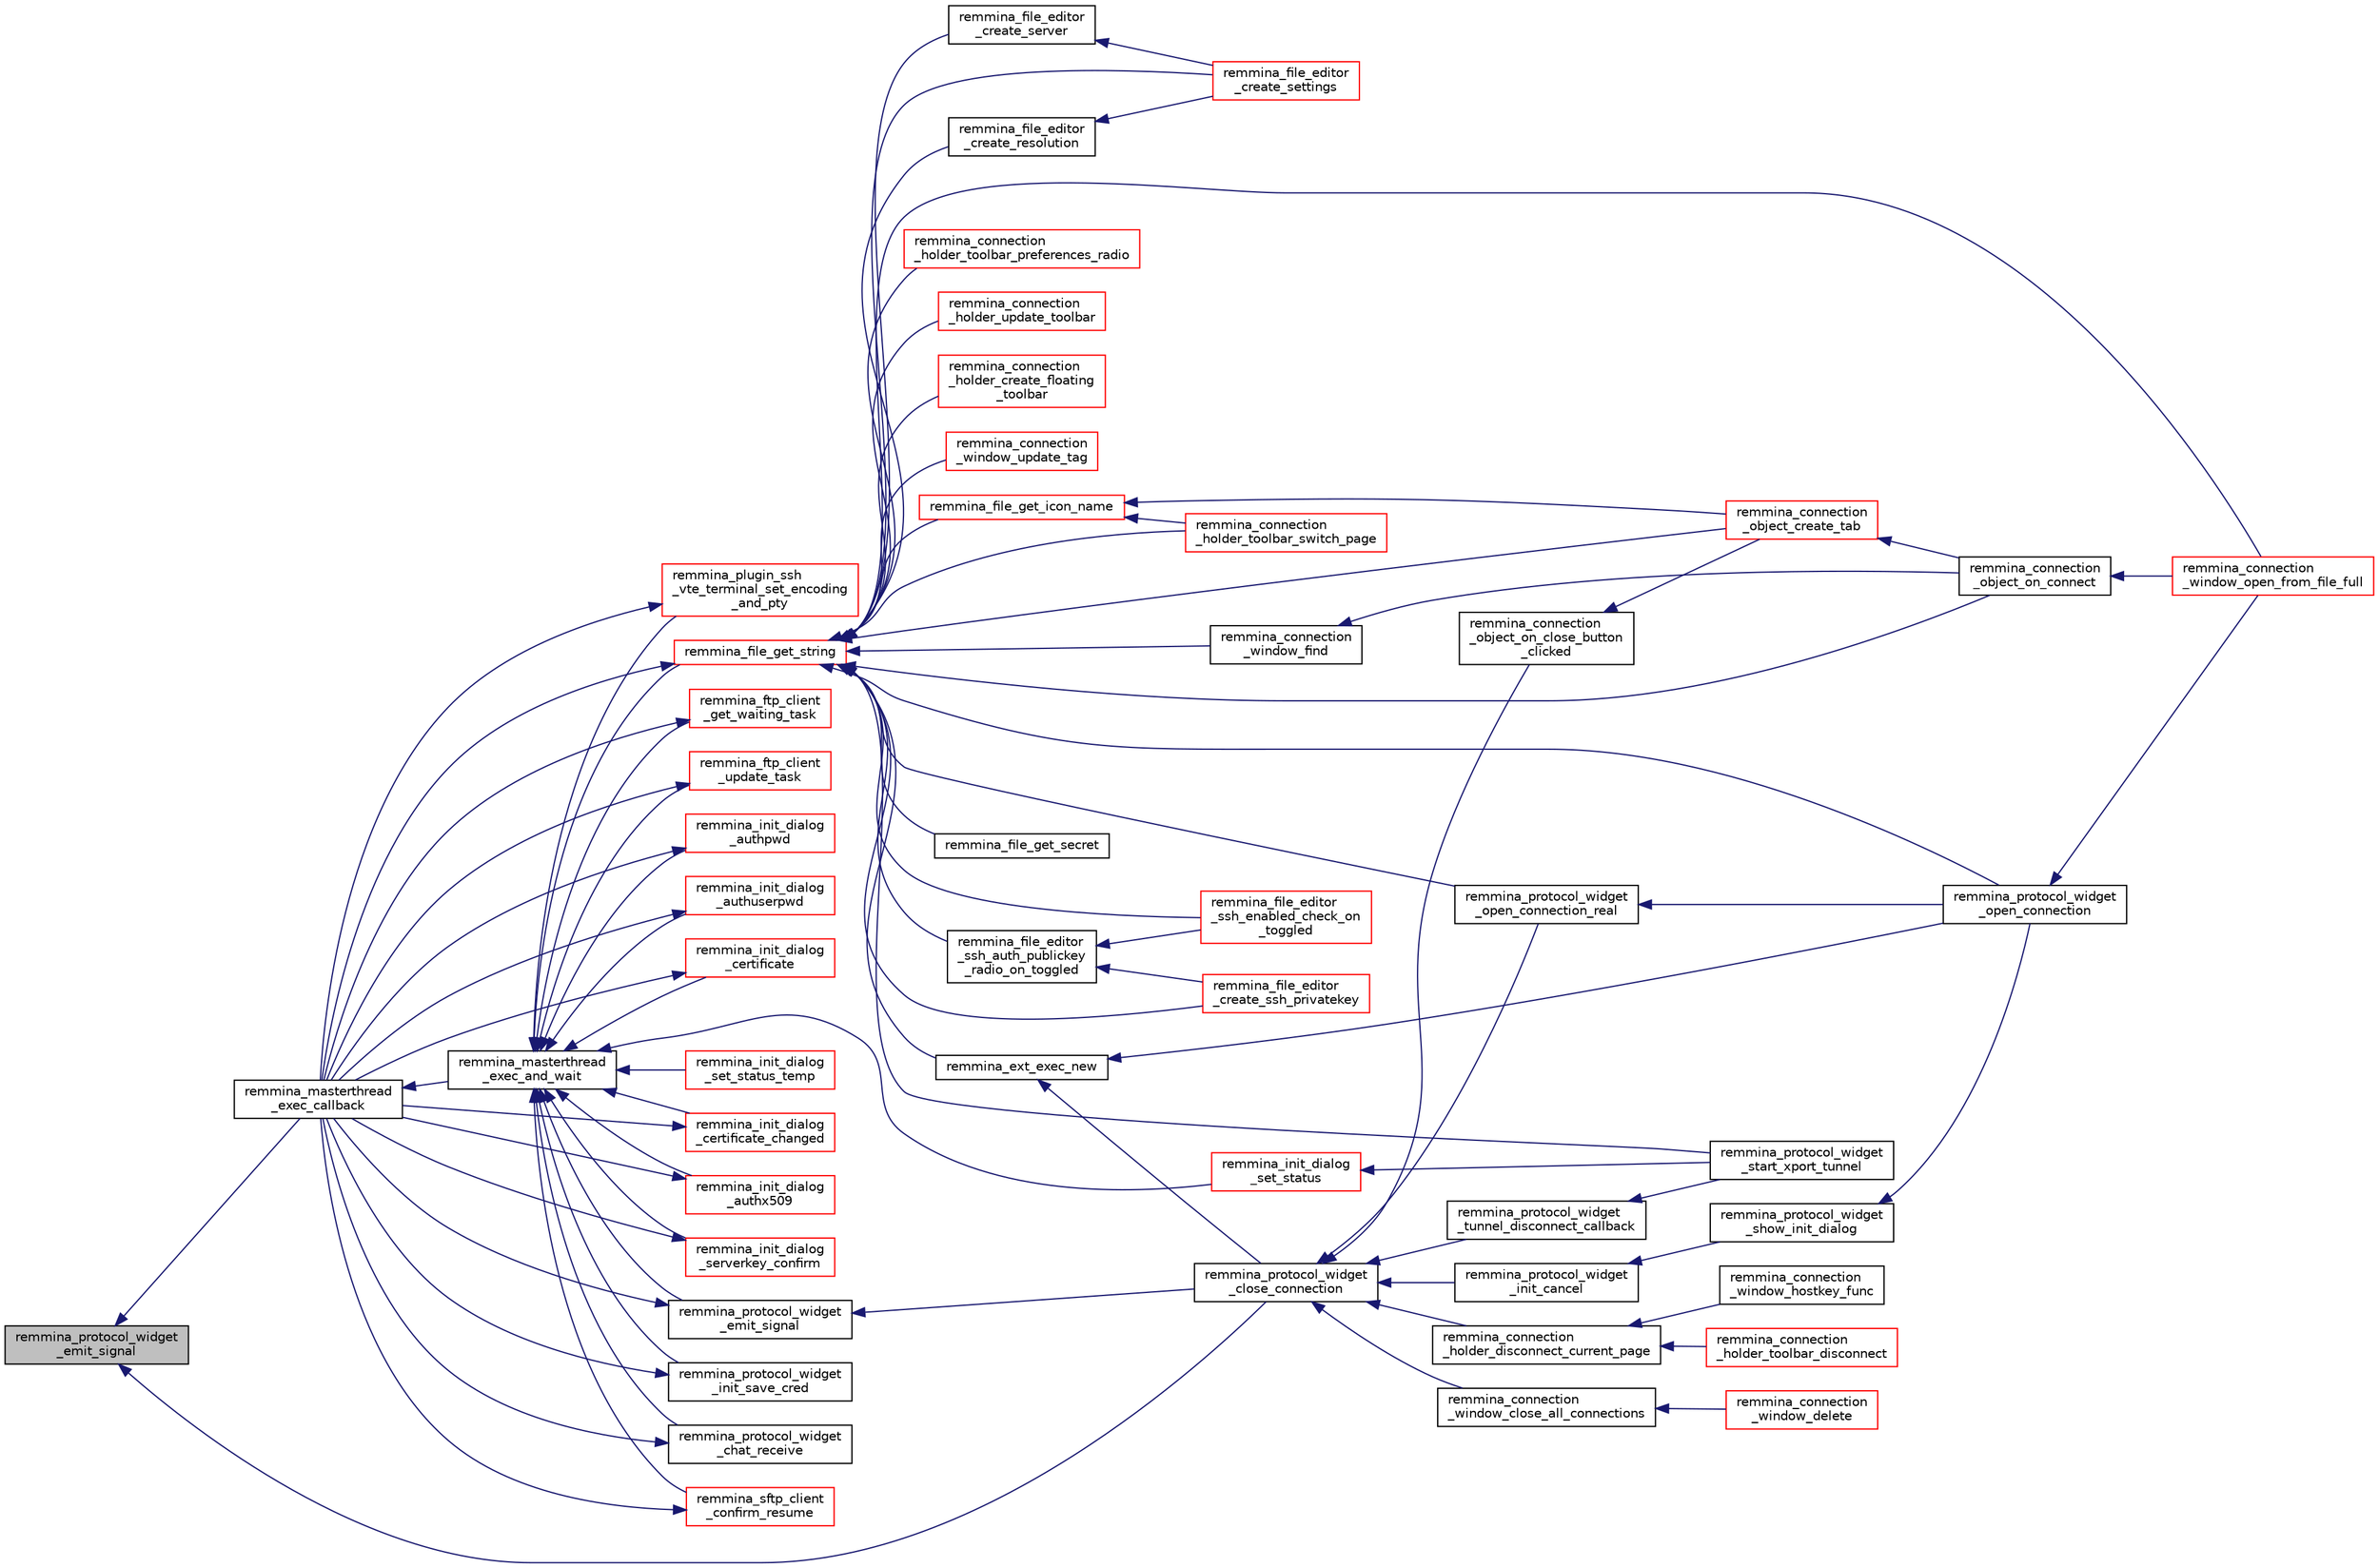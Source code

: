 digraph "remmina_protocol_widget_emit_signal"
{
  edge [fontname="Helvetica",fontsize="10",labelfontname="Helvetica",labelfontsize="10"];
  node [fontname="Helvetica",fontsize="10",shape=record];
  rankdir="LR";
  Node1261 [label="remmina_protocol_widget\l_emit_signal",height=0.2,width=0.4,color="black", fillcolor="grey75", style="filled", fontcolor="black"];
  Node1261 -> Node1262 [dir="back",color="midnightblue",fontsize="10",style="solid",fontname="Helvetica"];
  Node1262 [label="remmina_masterthread\l_exec_callback",height=0.2,width=0.4,color="black", fillcolor="white", style="filled",URL="$remmina__masterthread__exec_8c.html#ae5c4d736f1856249c255430e010a179f"];
  Node1262 -> Node1263 [dir="back",color="midnightblue",fontsize="10",style="solid",fontname="Helvetica"];
  Node1263 [label="remmina_masterthread\l_exec_and_wait",height=0.2,width=0.4,color="black", fillcolor="white", style="filled",URL="$remmina__masterthread__exec_8h.html#a14628c2470cac50e87916a70ea05c97d"];
  Node1263 -> Node1264 [dir="back",color="midnightblue",fontsize="10",style="solid",fontname="Helvetica"];
  Node1264 [label="remmina_file_get_string",height=0.2,width=0.4,color="red", fillcolor="white", style="filled",URL="$remmina__file_8h.html#a8eb1b213d9d08c6ad13683ce05f4355e"];
  Node1264 -> Node1265 [dir="back",color="midnightblue",fontsize="10",style="solid",fontname="Helvetica"];
  Node1265 [label="remmina_connection\l_holder_toolbar_switch_page",height=0.2,width=0.4,color="red", fillcolor="white", style="filled",URL="$remmina__connection__window_8c.html#aefad8c92a20121f0563bfeaf06c25e8e"];
  Node1264 -> Node1308 [dir="back",color="midnightblue",fontsize="10",style="solid",fontname="Helvetica"];
  Node1308 [label="remmina_connection\l_holder_toolbar_preferences_radio",height=0.2,width=0.4,color="red", fillcolor="white", style="filled",URL="$remmina__connection__window_8c.html#a1ddab4aacc284c606ab237eae9c0b5a9"];
  Node1264 -> Node1325 [dir="back",color="midnightblue",fontsize="10",style="solid",fontname="Helvetica"];
  Node1325 [label="remmina_connection\l_holder_update_toolbar",height=0.2,width=0.4,color="red", fillcolor="white", style="filled",URL="$remmina__connection__window_8c.html#a1b31d50e3792f41f4f78c1dbc1c5b27c"];
  Node1264 -> Node1267 [dir="back",color="midnightblue",fontsize="10",style="solid",fontname="Helvetica"];
  Node1267 [label="remmina_connection\l_holder_create_floating\l_toolbar",height=0.2,width=0.4,color="red", fillcolor="white", style="filled",URL="$remmina__connection__window_8c.html#a967dca6c1876afc3e6bcb763f9709d43"];
  Node1264 -> Node1329 [dir="back",color="midnightblue",fontsize="10",style="solid",fontname="Helvetica"];
  Node1329 [label="remmina_connection\l_window_update_tag",height=0.2,width=0.4,color="red", fillcolor="white", style="filled",URL="$remmina__connection__window_8c.html#a49552d7adf2f4e22a59d89802171e52b"];
  Node1264 -> Node1330 [dir="back",color="midnightblue",fontsize="10",style="solid",fontname="Helvetica"];
  Node1330 [label="remmina_connection\l_object_create_tab",height=0.2,width=0.4,color="red", fillcolor="white", style="filled",URL="$remmina__connection__window_8c.html#a888c4dd031e9366a3284cb34351865aa"];
  Node1330 -> Node1276 [dir="back",color="midnightblue",fontsize="10",style="solid",fontname="Helvetica"];
  Node1276 [label="remmina_connection\l_object_on_connect",height=0.2,width=0.4,color="black", fillcolor="white", style="filled",URL="$remmina__connection__window_8c.html#a0ad685a873ecef95ec13caba17e0c22e"];
  Node1276 -> Node1277 [dir="back",color="midnightblue",fontsize="10",style="solid",fontname="Helvetica"];
  Node1277 [label="remmina_connection\l_window_open_from_file_full",height=0.2,width=0.4,color="red", fillcolor="white", style="filled",URL="$remmina__connection__window_8h.html#adbf2b670ca3bae96a99cb0b36021a961"];
  Node1264 -> Node1332 [dir="back",color="midnightblue",fontsize="10",style="solid",fontname="Helvetica"];
  Node1332 [label="remmina_connection\l_window_find",height=0.2,width=0.4,color="black", fillcolor="white", style="filled",URL="$remmina__connection__window_8c.html#ae73329eababe2888df3ace5c2b94b410"];
  Node1332 -> Node1276 [dir="back",color="midnightblue",fontsize="10",style="solid",fontname="Helvetica"];
  Node1264 -> Node1276 [dir="back",color="midnightblue",fontsize="10",style="solid",fontname="Helvetica"];
  Node1264 -> Node1277 [dir="back",color="midnightblue",fontsize="10",style="solid",fontname="Helvetica"];
  Node1264 -> Node1333 [dir="back",color="midnightblue",fontsize="10",style="solid",fontname="Helvetica"];
  Node1333 [label="remmina_ext_exec_new",height=0.2,width=0.4,color="black", fillcolor="white", style="filled",URL="$remmina__ext__exec_8h.html#a7c81795162a70d06294fdf935ea210d7"];
  Node1333 -> Node1334 [dir="back",color="midnightblue",fontsize="10",style="solid",fontname="Helvetica"];
  Node1334 [label="remmina_protocol_widget\l_open_connection",height=0.2,width=0.4,color="black", fillcolor="white", style="filled",URL="$remmina__protocol__widget_8h.html#aeffcbd7db351d4cacd7c8ba801ea2c37"];
  Node1334 -> Node1277 [dir="back",color="midnightblue",fontsize="10",style="solid",fontname="Helvetica"];
  Node1333 -> Node1335 [dir="back",color="midnightblue",fontsize="10",style="solid",fontname="Helvetica"];
  Node1335 [label="remmina_protocol_widget\l_close_connection",height=0.2,width=0.4,color="black", fillcolor="white", style="filled",URL="$remmina__protocol__widget_8h.html#a326a430fe4d298e3564d9fd5b7945a82"];
  Node1335 -> Node1336 [dir="back",color="midnightblue",fontsize="10",style="solid",fontname="Helvetica"];
  Node1336 [label="remmina_connection\l_holder_disconnect_current_page",height=0.2,width=0.4,color="black", fillcolor="white", style="filled",URL="$remmina__connection__window_8c.html#a1e4264610577737355a72e95d37787f7"];
  Node1336 -> Node1337 [dir="back",color="midnightblue",fontsize="10",style="solid",fontname="Helvetica"];
  Node1337 [label="remmina_connection\l_holder_toolbar_disconnect",height=0.2,width=0.4,color="red", fillcolor="white", style="filled",URL="$remmina__connection__window_8c.html#af1106bba32f40c7f42221a0483987503"];
  Node1336 -> Node1275 [dir="back",color="midnightblue",fontsize="10",style="solid",fontname="Helvetica"];
  Node1275 [label="remmina_connection\l_window_hostkey_func",height=0.2,width=0.4,color="black", fillcolor="white", style="filled",URL="$remmina__connection__window_8c.html#abef663d930076deb3105f86dabe2a9c3"];
  Node1335 -> Node1338 [dir="back",color="midnightblue",fontsize="10",style="solid",fontname="Helvetica"];
  Node1338 [label="remmina_connection\l_window_close_all_connections",height=0.2,width=0.4,color="black", fillcolor="white", style="filled",URL="$remmina__connection__window_8c.html#aa684847595283db326fd636735eed231"];
  Node1338 -> Node1339 [dir="back",color="midnightblue",fontsize="10",style="solid",fontname="Helvetica"];
  Node1339 [label="remmina_connection\l_window_delete",height=0.2,width=0.4,color="red", fillcolor="white", style="filled",URL="$remmina__connection__window_8h.html#a47242e757b22622e8653643de24fdad9"];
  Node1335 -> Node1349 [dir="back",color="midnightblue",fontsize="10",style="solid",fontname="Helvetica"];
  Node1349 [label="remmina_connection\l_object_on_close_button\l_clicked",height=0.2,width=0.4,color="black", fillcolor="white", style="filled",URL="$remmina__connection__window_8c.html#a4108c65715a02c0a7b570a2393027c2b"];
  Node1349 -> Node1330 [dir="back",color="midnightblue",fontsize="10",style="solid",fontname="Helvetica"];
  Node1335 -> Node1350 [dir="back",color="midnightblue",fontsize="10",style="solid",fontname="Helvetica"];
  Node1350 [label="remmina_protocol_widget\l_init_cancel",height=0.2,width=0.4,color="black", fillcolor="white", style="filled",URL="$remmina__protocol__widget_8c.html#abe4a5c4544090e6a185341d61aa66861"];
  Node1350 -> Node1351 [dir="back",color="midnightblue",fontsize="10",style="solid",fontname="Helvetica"];
  Node1351 [label="remmina_protocol_widget\l_show_init_dialog",height=0.2,width=0.4,color="black", fillcolor="white", style="filled",URL="$remmina__protocol__widget_8c.html#a4bc73ebac622cdf46860f4ad351244d7"];
  Node1351 -> Node1334 [dir="back",color="midnightblue",fontsize="10",style="solid",fontname="Helvetica"];
  Node1335 -> Node1352 [dir="back",color="midnightblue",fontsize="10",style="solid",fontname="Helvetica"];
  Node1352 [label="remmina_protocol_widget\l_open_connection_real",height=0.2,width=0.4,color="black", fillcolor="white", style="filled",URL="$remmina__protocol__widget_8c.html#a76ad91e7f8648699f71c466e203aa6dd"];
  Node1352 -> Node1334 [dir="back",color="midnightblue",fontsize="10",style="solid",fontname="Helvetica"];
  Node1335 -> Node1353 [dir="back",color="midnightblue",fontsize="10",style="solid",fontname="Helvetica"];
  Node1353 [label="remmina_protocol_widget\l_tunnel_disconnect_callback",height=0.2,width=0.4,color="black", fillcolor="white", style="filled",URL="$remmina__protocol__widget_8c.html#ae9da346dfe25c1336c9a37f3e5faddb8"];
  Node1353 -> Node1354 [dir="back",color="midnightblue",fontsize="10",style="solid",fontname="Helvetica"];
  Node1354 [label="remmina_protocol_widget\l_start_xport_tunnel",height=0.2,width=0.4,color="black", fillcolor="white", style="filled",URL="$remmina__protocol__widget_8h.html#a172fa9cf2ce196c9846a3e47ea9036b4"];
  Node1264 -> Node1355 [dir="back",color="midnightblue",fontsize="10",style="solid",fontname="Helvetica"];
  Node1355 [label="remmina_file_get_secret",height=0.2,width=0.4,color="black", fillcolor="white", style="filled",URL="$remmina__file_8h.html#ad514c2523ff0c919ddf535e3dbad9f3a"];
  Node1264 -> Node1356 [dir="back",color="midnightblue",fontsize="10",style="solid",fontname="Helvetica"];
  Node1356 [label="remmina_file_get_icon_name",height=0.2,width=0.4,color="red", fillcolor="white", style="filled",URL="$remmina__file_8h.html#a2feb8e9e32f3ff4e2fac836e67a77331"];
  Node1356 -> Node1265 [dir="back",color="midnightblue",fontsize="10",style="solid",fontname="Helvetica"];
  Node1356 -> Node1330 [dir="back",color="midnightblue",fontsize="10",style="solid",fontname="Helvetica"];
  Node1264 -> Node1386 [dir="back",color="midnightblue",fontsize="10",style="solid",fontname="Helvetica"];
  Node1386 [label="remmina_file_editor\l_ssh_auth_publickey\l_radio_on_toggled",height=0.2,width=0.4,color="black", fillcolor="white", style="filled",URL="$remmina__file__editor_8c.html#a17551efd1a9959b31de8ff78697d5de6"];
  Node1386 -> Node1387 [dir="back",color="midnightblue",fontsize="10",style="solid",fontname="Helvetica"];
  Node1387 [label="remmina_file_editor\l_ssh_enabled_check_on\l_toggled",height=0.2,width=0.4,color="red", fillcolor="white", style="filled",URL="$remmina__file__editor_8c.html#a516afa1e2483403bb8afa4936bd4fdc8"];
  Node1386 -> Node1397 [dir="back",color="midnightblue",fontsize="10",style="solid",fontname="Helvetica"];
  Node1397 [label="remmina_file_editor\l_create_ssh_privatekey",height=0.2,width=0.4,color="red", fillcolor="white", style="filled",URL="$remmina__file__editor_8c.html#ab39d33637d0059aa67c896b90bc316f1"];
  Node1264 -> Node1387 [dir="back",color="midnightblue",fontsize="10",style="solid",fontname="Helvetica"];
  Node1264 -> Node1397 [dir="back",color="midnightblue",fontsize="10",style="solid",fontname="Helvetica"];
  Node1264 -> Node1398 [dir="back",color="midnightblue",fontsize="10",style="solid",fontname="Helvetica"];
  Node1398 [label="remmina_file_editor\l_create_server",height=0.2,width=0.4,color="black", fillcolor="white", style="filled",URL="$remmina__file__editor_8c.html#af7edb004da0ecc48277c1b656f2649ae"];
  Node1398 -> Node1399 [dir="back",color="midnightblue",fontsize="10",style="solid",fontname="Helvetica"];
  Node1399 [label="remmina_file_editor\l_create_settings",height=0.2,width=0.4,color="red", fillcolor="white", style="filled",URL="$remmina__file__editor_8c.html#a727f967cf81d4af3f953046b0c4cf08d"];
  Node1264 -> Node1400 [dir="back",color="midnightblue",fontsize="10",style="solid",fontname="Helvetica"];
  Node1400 [label="remmina_file_editor\l_create_resolution",height=0.2,width=0.4,color="black", fillcolor="white", style="filled",URL="$remmina__file__editor_8c.html#afad358c6e3a5918416c6eb036157d8e5"];
  Node1400 -> Node1399 [dir="back",color="midnightblue",fontsize="10",style="solid",fontname="Helvetica"];
  Node1264 -> Node1399 [dir="back",color="midnightblue",fontsize="10",style="solid",fontname="Helvetica"];
  Node1264 -> Node1262 [dir="back",color="midnightblue",fontsize="10",style="solid",fontname="Helvetica"];
  Node1264 -> Node1352 [dir="back",color="midnightblue",fontsize="10",style="solid",fontname="Helvetica"];
  Node1264 -> Node1334 [dir="back",color="midnightblue",fontsize="10",style="solid",fontname="Helvetica"];
  Node1264 -> Node1354 [dir="back",color="midnightblue",fontsize="10",style="solid",fontname="Helvetica"];
  Node1263 -> Node1435 [dir="back",color="midnightblue",fontsize="10",style="solid",fontname="Helvetica"];
  Node1435 [label="remmina_ftp_client\l_get_waiting_task",height=0.2,width=0.4,color="red", fillcolor="white", style="filled",URL="$remmina__ftp__client_8h.html#a33e4993b60c36eae89a6a0a943d28141"];
  Node1435 -> Node1262 [dir="back",color="midnightblue",fontsize="10",style="solid",fontname="Helvetica"];
  Node1263 -> Node1440 [dir="back",color="midnightblue",fontsize="10",style="solid",fontname="Helvetica"];
  Node1440 [label="remmina_ftp_client\l_update_task",height=0.2,width=0.4,color="red", fillcolor="white", style="filled",URL="$remmina__ftp__client_8h.html#ad96358f40ab056c91f796ddda886a1dd"];
  Node1440 -> Node1262 [dir="back",color="midnightblue",fontsize="10",style="solid",fontname="Helvetica"];
  Node1263 -> Node1448 [dir="back",color="midnightblue",fontsize="10",style="solid",fontname="Helvetica"];
  Node1448 [label="remmina_init_dialog\l_set_status",height=0.2,width=0.4,color="red", fillcolor="white", style="filled",URL="$remmina__init__dialog_8h.html#a0091e150b446faa19e9af16f3d4de3cf"];
  Node1448 -> Node1354 [dir="back",color="midnightblue",fontsize="10",style="solid",fontname="Helvetica"];
  Node1263 -> Node1449 [dir="back",color="midnightblue",fontsize="10",style="solid",fontname="Helvetica"];
  Node1449 [label="remmina_init_dialog\l_set_status_temp",height=0.2,width=0.4,color="red", fillcolor="white", style="filled",URL="$remmina__init__dialog_8h.html#a930ccc7162308c419af5842b75bd333e"];
  Node1263 -> Node1451 [dir="back",color="midnightblue",fontsize="10",style="solid",fontname="Helvetica"];
  Node1451 [label="remmina_init_dialog\l_authpwd",height=0.2,width=0.4,color="red", fillcolor="white", style="filled",URL="$remmina__init__dialog_8h.html#a755fc90b41b65cd6106915ab501433fa"];
  Node1451 -> Node1262 [dir="back",color="midnightblue",fontsize="10",style="solid",fontname="Helvetica"];
  Node1263 -> Node1452 [dir="back",color="midnightblue",fontsize="10",style="solid",fontname="Helvetica"];
  Node1452 [label="remmina_init_dialog\l_authuserpwd",height=0.2,width=0.4,color="red", fillcolor="white", style="filled",URL="$remmina__init__dialog_8h.html#ad941f2348cd1752fc9d58c263690726c"];
  Node1452 -> Node1262 [dir="back",color="midnightblue",fontsize="10",style="solid",fontname="Helvetica"];
  Node1263 -> Node1453 [dir="back",color="midnightblue",fontsize="10",style="solid",fontname="Helvetica"];
  Node1453 [label="remmina_init_dialog\l_certificate",height=0.2,width=0.4,color="red", fillcolor="white", style="filled",URL="$remmina__init__dialog_8h.html#abd47233840e1eefc1d511bc4e153b98b"];
  Node1453 -> Node1262 [dir="back",color="midnightblue",fontsize="10",style="solid",fontname="Helvetica"];
  Node1263 -> Node1455 [dir="back",color="midnightblue",fontsize="10",style="solid",fontname="Helvetica"];
  Node1455 [label="remmina_init_dialog\l_certificate_changed",height=0.2,width=0.4,color="red", fillcolor="white", style="filled",URL="$remmina__init__dialog_8h.html#a0cbfeb3db8a35acbb0293401a0976a97"];
  Node1455 -> Node1262 [dir="back",color="midnightblue",fontsize="10",style="solid",fontname="Helvetica"];
  Node1263 -> Node1457 [dir="back",color="midnightblue",fontsize="10",style="solid",fontname="Helvetica"];
  Node1457 [label="remmina_init_dialog\l_authx509",height=0.2,width=0.4,color="red", fillcolor="white", style="filled",URL="$remmina__init__dialog_8h.html#a022dc4f1c87b00dac294837358394ddf"];
  Node1457 -> Node1262 [dir="back",color="midnightblue",fontsize="10",style="solid",fontname="Helvetica"];
  Node1263 -> Node1458 [dir="back",color="midnightblue",fontsize="10",style="solid",fontname="Helvetica"];
  Node1458 [label="remmina_init_dialog\l_serverkey_confirm",height=0.2,width=0.4,color="red", fillcolor="white", style="filled",URL="$remmina__init__dialog_8h.html#a11fba22fe5f7f85985e01b499a52e534"];
  Node1458 -> Node1262 [dir="back",color="midnightblue",fontsize="10",style="solid",fontname="Helvetica"];
  Node1263 -> Node1461 [dir="back",color="midnightblue",fontsize="10",style="solid",fontname="Helvetica"];
  Node1461 [label="remmina_protocol_widget\l_emit_signal",height=0.2,width=0.4,color="black", fillcolor="white", style="filled",URL="$remmina__protocol__widget_8h.html#ac137cdabc0de7581333338789506f8b5"];
  Node1461 -> Node1262 [dir="back",color="midnightblue",fontsize="10",style="solid",fontname="Helvetica"];
  Node1461 -> Node1335 [dir="back",color="midnightblue",fontsize="10",style="solid",fontname="Helvetica"];
  Node1263 -> Node1384 [dir="back",color="midnightblue",fontsize="10",style="solid",fontname="Helvetica"];
  Node1384 [label="remmina_protocol_widget\l_init_save_cred",height=0.2,width=0.4,color="black", fillcolor="white", style="filled",URL="$remmina__protocol__widget_8h.html#a7ac09ee83afa8a1a60cadf56b0ec83a6"];
  Node1384 -> Node1262 [dir="back",color="midnightblue",fontsize="10",style="solid",fontname="Helvetica"];
  Node1263 -> Node1462 [dir="back",color="midnightblue",fontsize="10",style="solid",fontname="Helvetica"];
  Node1462 [label="remmina_protocol_widget\l_chat_receive",height=0.2,width=0.4,color="black", fillcolor="white", style="filled",URL="$remmina__protocol__widget_8h.html#ae2522242b3f39ee84ee8cf75170de0c0"];
  Node1462 -> Node1262 [dir="back",color="midnightblue",fontsize="10",style="solid",fontname="Helvetica"];
  Node1263 -> Node1463 [dir="back",color="midnightblue",fontsize="10",style="solid",fontname="Helvetica"];
  Node1463 [label="remmina_sftp_client\l_confirm_resume",height=0.2,width=0.4,color="red", fillcolor="white", style="filled",URL="$remmina__sftp__client_8h.html#a138904893cb9c7f6535b8dfc7ba17e33"];
  Node1463 -> Node1262 [dir="back",color="midnightblue",fontsize="10",style="solid",fontname="Helvetica"];
  Node1263 -> Node1464 [dir="back",color="midnightblue",fontsize="10",style="solid",fontname="Helvetica"];
  Node1464 [label="remmina_plugin_ssh\l_vte_terminal_set_encoding\l_and_pty",height=0.2,width=0.4,color="red", fillcolor="white", style="filled",URL="$remmina__ssh__plugin_8h.html#adc8e3776e67abca9ab913bc33172e4ce"];
  Node1464 -> Node1262 [dir="back",color="midnightblue",fontsize="10",style="solid",fontname="Helvetica"];
  Node1261 -> Node1335 [dir="back",color="midnightblue",fontsize="10",style="solid",fontname="Helvetica"];
}
